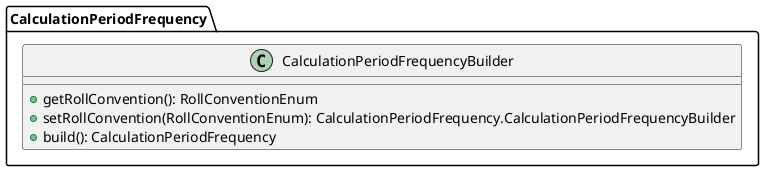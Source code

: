 @startuml

    class CalculationPeriodFrequency.CalculationPeriodFrequencyBuilder [[CalculationPeriodFrequency.CalculationPeriodFrequencyBuilder.html]] {
        +getRollConvention(): RollConventionEnum
        +setRollConvention(RollConventionEnum): CalculationPeriodFrequency.CalculationPeriodFrequencyBuilder
        +build(): CalculationPeriodFrequency
    }

@enduml
